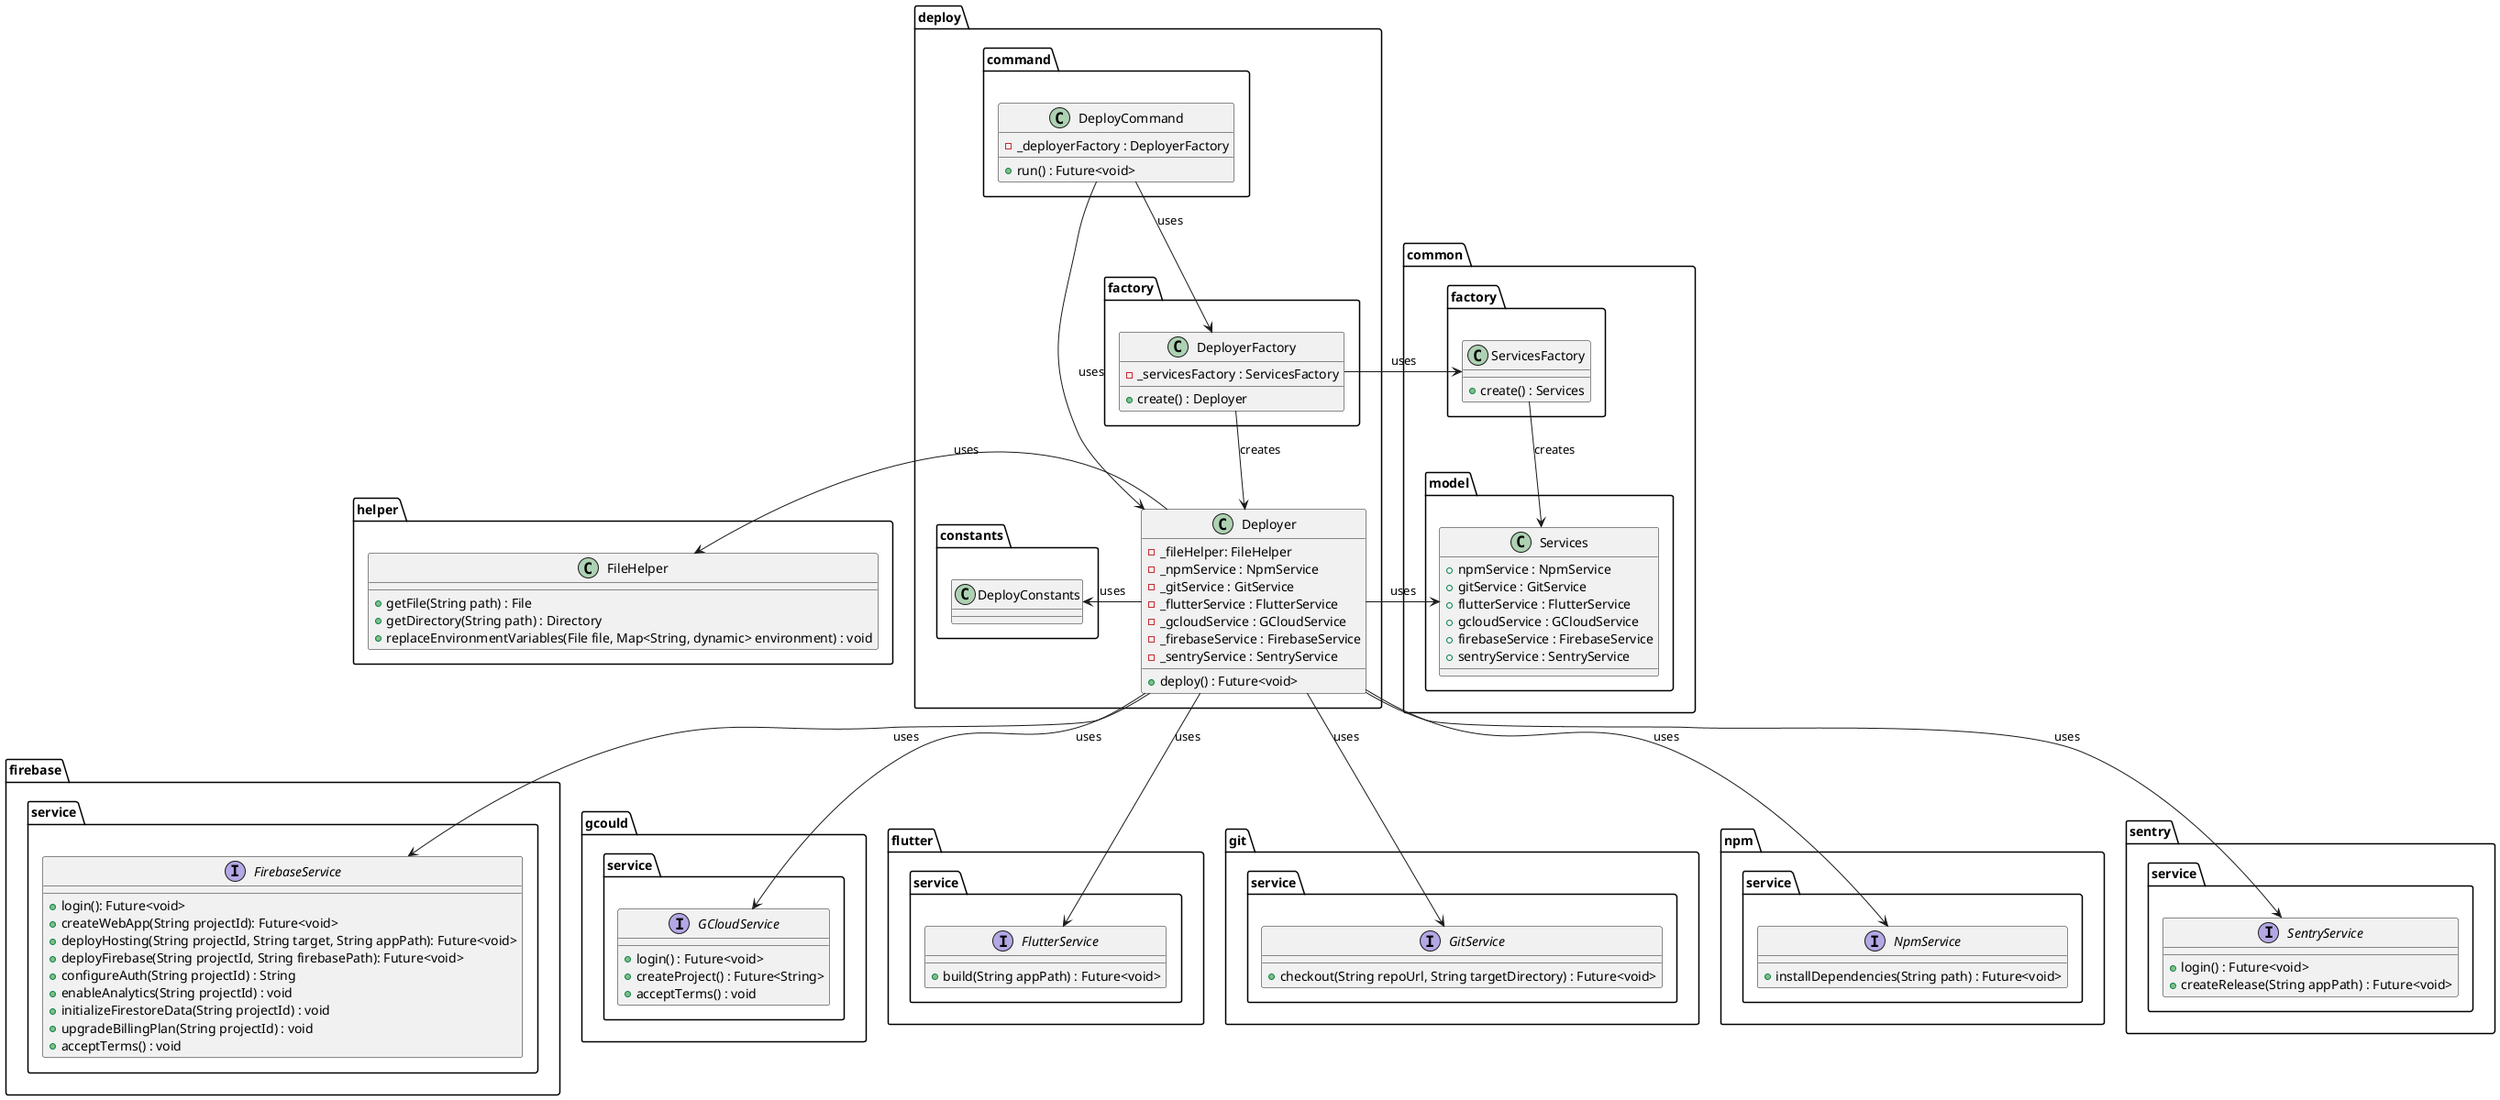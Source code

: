 @startuml deploy_command_class_diagram

package firebase.service {
    interface FirebaseService {
        + login(): Future<void>
        + createWebApp(String projectId): Future<void>
        + deployHosting(String projectId, String target, String appPath): Future<void>
        + deployFirebase(String projectId, String firebasePath): Future<void>
        + configureAuth(String projectId) : String
        + enableAnalytics(String projectId) : void
        + initializeFirestoreData(String projectId) : void
        + upgradeBillingPlan(String projectId) : void
        + acceptTerms() : void
    }
}

package gcould.service {
    interface GCloudService {
        + login() : Future<void>
        + createProject() : Future<String>
        + acceptTerms() : void
    }
}

package flutter.service {
    interface FlutterService  {
        + build(String appPath) : Future<void>
    }
}

package  git.service{
    interface GitService  {
        + checkout(String repoUrl, String targetDirectory) : Future<void>
    }
}

package  npm.service {
    interface NpmService  {
        + installDependencies(String path) : Future<void>
    }
}

package sentry.service{
    interface SentryService  {
        + login() : Future<void>
        + createRelease(String appPath) : Future<void>
    }
}

package common {
    package model {
        class Services {
            + npmService : NpmService
            + gitService : GitService
            + flutterService : FlutterService
            + gcloudService : GCloudService
            + firebaseService : FirebaseService
            + sentryService : SentryService
        }
    }

    package factory as common.factory{
        class ServicesFactory {
            + create() : Services
        }
    }
}


package deploy {
    package command {
        class DeployCommand {
            - _deployerFactory : DeployerFactory
            + run() : Future<void>
        }
    }

    package constants {
        class DeployConstants{}
    }

    package factory {
        class DeployerFactory {
            - _servicesFactory : ServicesFactory
            + create() : Deployer
        }
    }

    class Deployer {
        - _fileHelper: FileHelper
        - _npmService : NpmService
        - _gitService : GitService
        - _flutterService : FlutterService
        - _gcloudService : GCloudService
        - _firebaseService : FirebaseService
        - _sentryService : SentryService
        + deploy() : Future<void>
    }
}

package helper {
    class FileHelper {
        + getFile(String path) : File
        + getDirectory(String path) : Directory
        + replaceEnvironmentVariables(File file, Map<String, dynamic> environment) : void
    }
}

Deployer -down-> NpmService : uses
Deployer -down-> GitService : uses
Deployer -down-> FlutterService : uses
Deployer -down-> GCloudService : uses
Deployer -down-> FirebaseService : uses
Deployer -down-> SentryService : uses
Deployer -left-> FileHelper : uses
Deployer -> DeployConstants : uses
Deployer -> Services : uses

DeployCommand -down-> Deployer : uses
DeployCommand -down-> DeployerFactory : uses
DeployerFactory -left-> ServicesFactory : uses

ServicesFactory --> Services : creates

DeployerFactory --> Deployer : creates

@enduml
